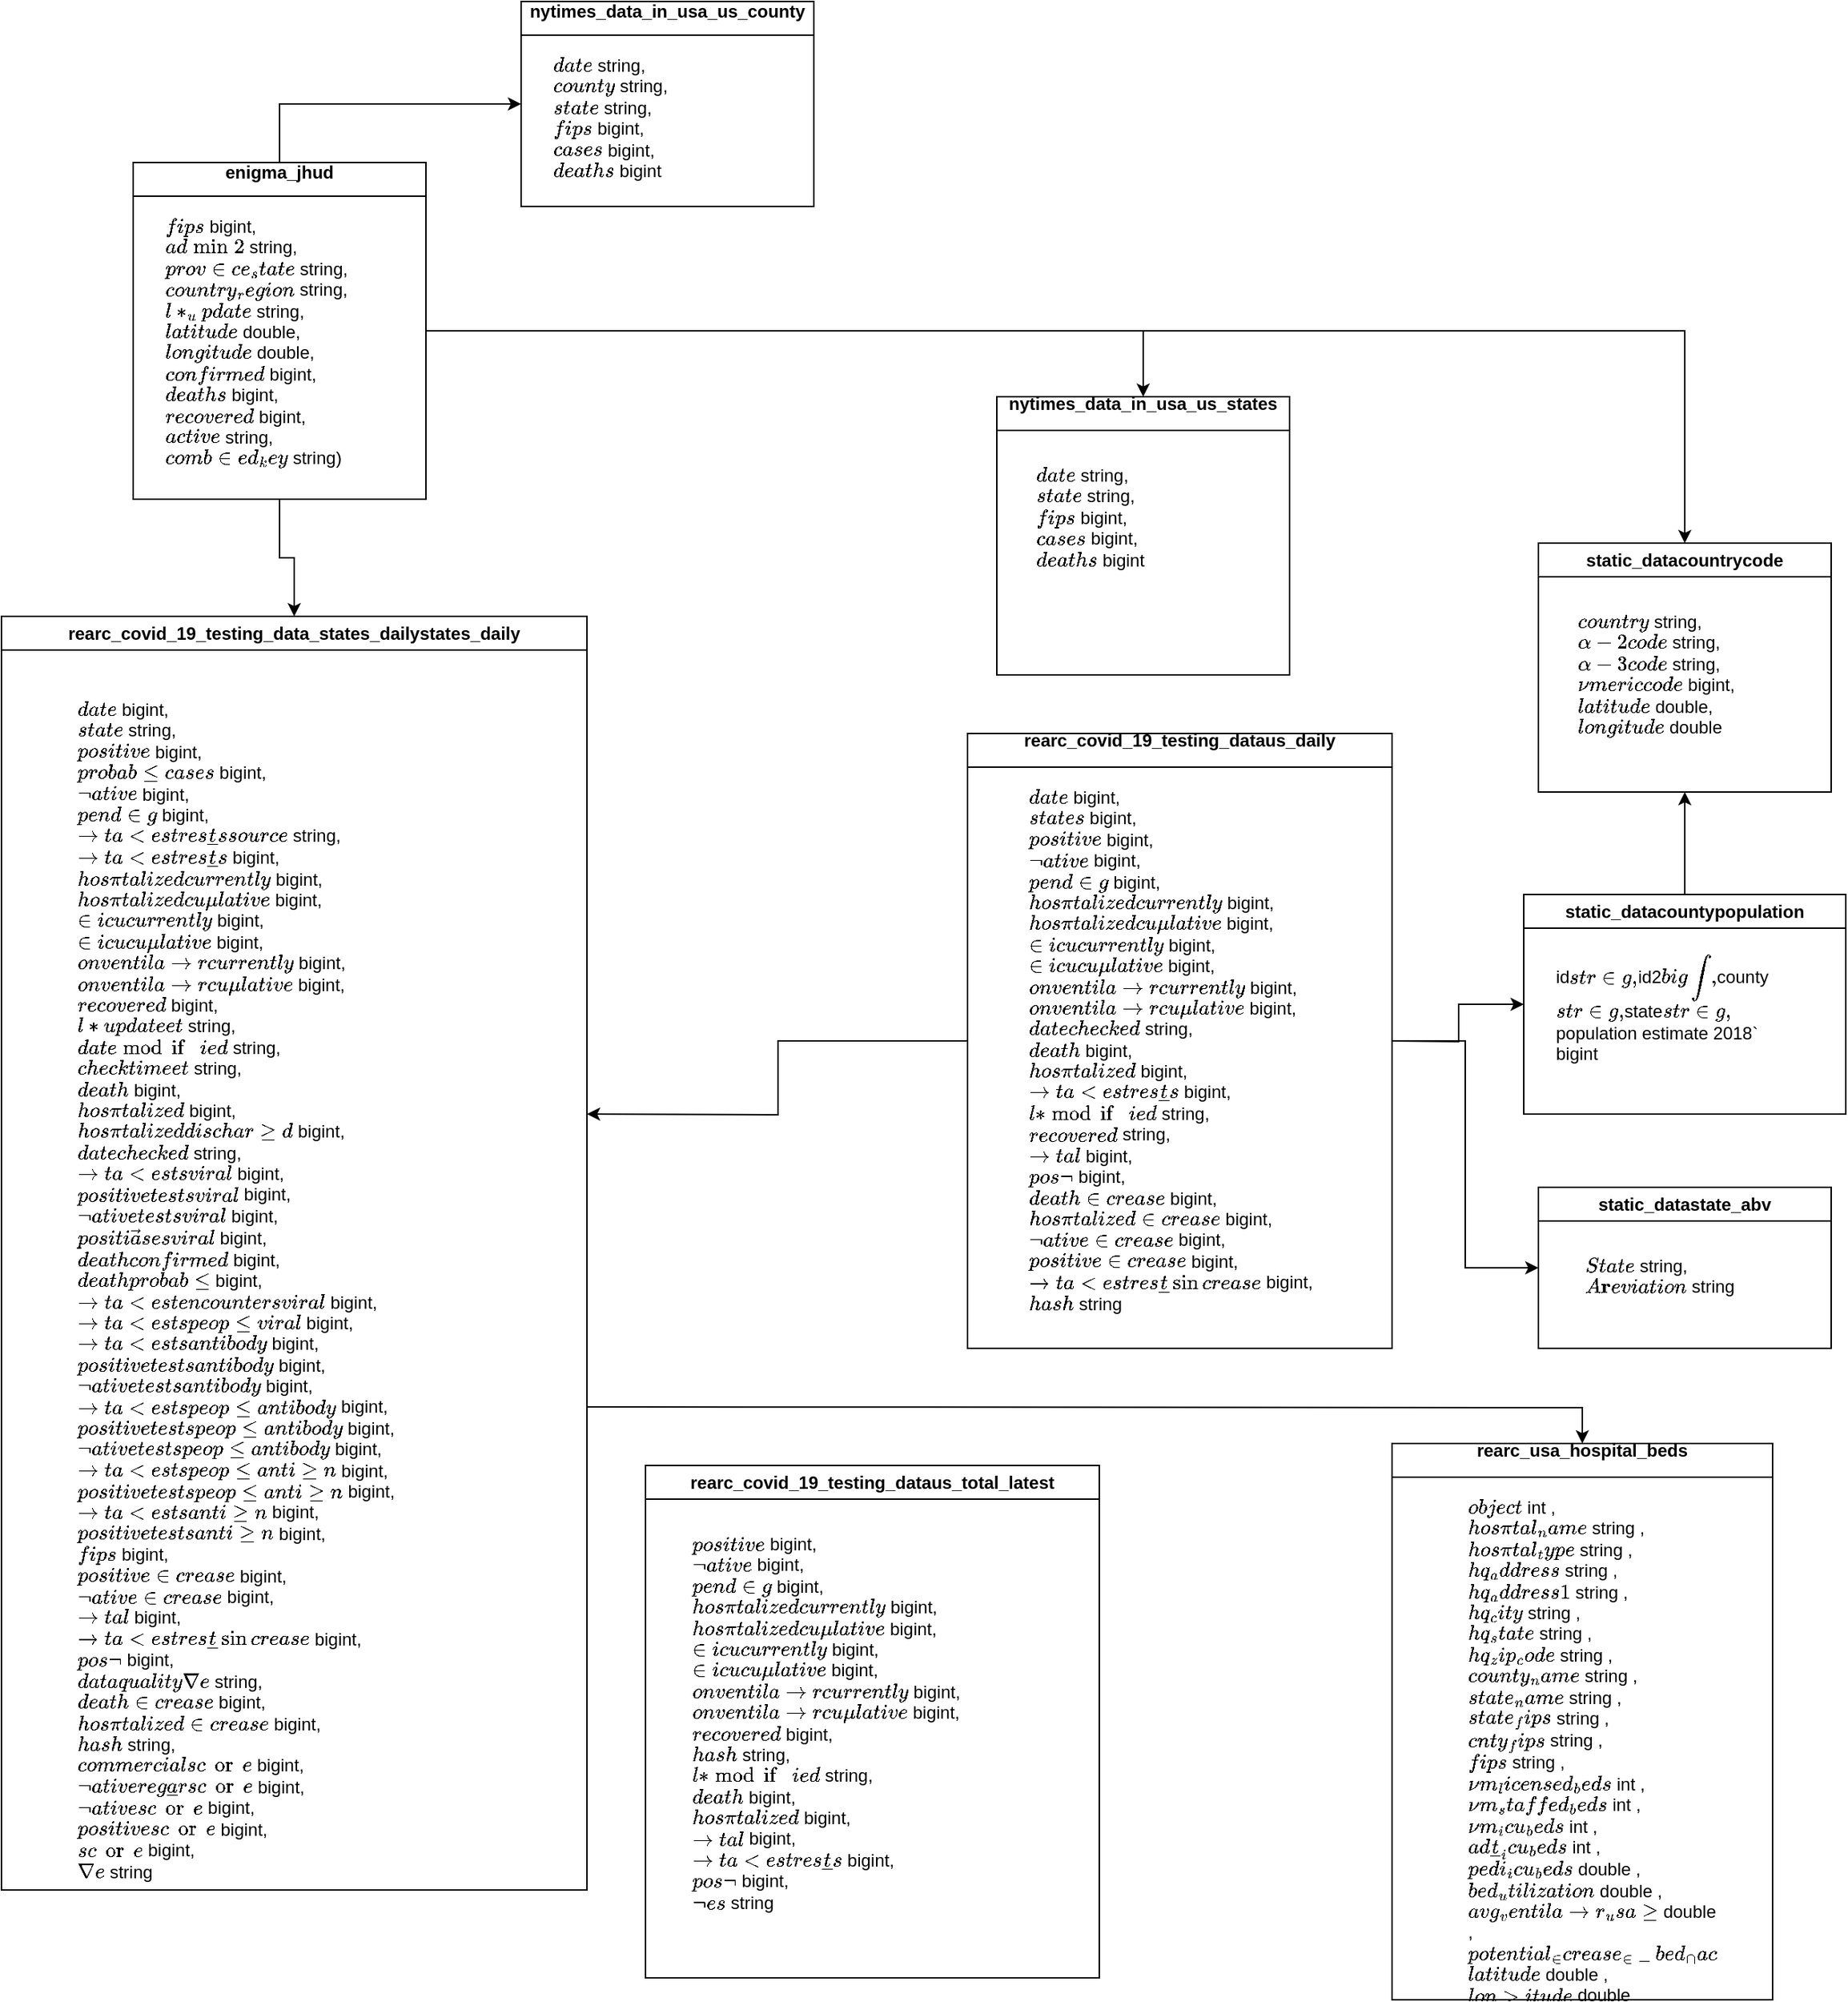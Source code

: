 <mxfile version="24.7.6">
  <diagram id="R2lEEEUBdFMjLlhIrx00" name="Page-1">
    <mxGraphModel dx="1695" dy="753" grid="1" gridSize="10" guides="1" tooltips="1" connect="1" arrows="1" fold="1" page="1" pageScale="1" pageWidth="850" pageHeight="1100" math="0" shadow="0" extFonts="Permanent Marker^https://fonts.googleapis.com/css?family=Permanent+Marker">
      <root>
        <mxCell id="0" />
        <mxCell id="1" parent="0" />
        <mxCell id="t4iBaf86HQNA4ZAkcv5S-18" style="edgeStyle=orthogonalEdgeStyle;rounded=0;orthogonalLoop=1;jettySize=auto;html=1;exitX=0.5;exitY=0;exitDx=0;exitDy=0;entryX=0;entryY=0.5;entryDx=0;entryDy=0;" edge="1" parent="1" source="t4iBaf86HQNA4ZAkcv5S-6" target="t4iBaf86HQNA4ZAkcv5S-10">
          <mxGeometry relative="1" as="geometry" />
        </mxCell>
        <mxCell id="t4iBaf86HQNA4ZAkcv5S-21" style="edgeStyle=orthogonalEdgeStyle;rounded=0;orthogonalLoop=1;jettySize=auto;html=1;exitX=1;exitY=0.5;exitDx=0;exitDy=0;entryX=0.5;entryY=0;entryDx=0;entryDy=0;" edge="1" parent="1" source="t4iBaf86HQNA4ZAkcv5S-6" target="t4iBaf86HQNA4ZAkcv5S-16">
          <mxGeometry relative="1" as="geometry" />
        </mxCell>
        <mxCell id="t4iBaf86HQNA4ZAkcv5S-42" style="edgeStyle=orthogonalEdgeStyle;rounded=0;orthogonalLoop=1;jettySize=auto;html=1;exitX=1;exitY=0.5;exitDx=0;exitDy=0;entryX=0.5;entryY=0;entryDx=0;entryDy=0;" edge="1" parent="1" source="t4iBaf86HQNA4ZAkcv5S-6" target="t4iBaf86HQNA4ZAkcv5S-38">
          <mxGeometry relative="1" as="geometry" />
        </mxCell>
        <mxCell id="t4iBaf86HQNA4ZAkcv5S-6" value="&lt;p style=&quot;margin-top:0in;margin-right:0in;margin-bottom:8.0pt;&lt;br/&gt;margin-left:0in;text-indent:0in;line-height:107%&quot; class=&quot;MsoNormal&quot;&gt;&lt;span style=&quot;font-family: Arial, sans-serif;&quot;&gt;enigma_jhud&lt;/span&gt;&lt;/p&gt;" style="swimlane;whiteSpace=wrap;html=1;" vertex="1" parent="1">
          <mxGeometry x="160" y="270" width="200" height="230" as="geometry" />
        </mxCell>
        <mxCell id="t4iBaf86HQNA4ZAkcv5S-9" value="`fips` bigint, &#xa; `admin2` string, &#xa; `province_state` string, &#xa; `country_region` string, &#xa; `last_update` string, &#xa; `latitude` double, &#xa; `longitude` double, &#xa; `confirmed` bigint, &#xa; `deaths` bigint, &#xa; `recovered` bigint, &#xa; `active` string, &#xa; `combined_key` string)" style="text;whiteSpace=wrap;html=1;" vertex="1" parent="t4iBaf86HQNA4ZAkcv5S-6">
          <mxGeometry x="20" y="30" width="160" height="200" as="geometry" />
        </mxCell>
        <mxCell id="t4iBaf86HQNA4ZAkcv5S-10" value="&lt;p style=&quot;margin-top:0in;margin-right:0in;margin-bottom:8.0pt;&lt;br/&gt;margin-left:0in;text-indent:0in;line-height:107%&quot; class=&quot;MsoNormal&quot;&gt;&lt;font face=&quot;Arial, sans-serif&quot;&gt;nytimes_data_in_usa_us_county&lt;/font&gt;&lt;br&gt;&lt;/p&gt;" style="swimlane;whiteSpace=wrap;html=1;" vertex="1" parent="1">
          <mxGeometry x="425" y="160" width="200" height="140" as="geometry" />
        </mxCell>
        <mxCell id="t4iBaf86HQNA4ZAkcv5S-11" value="`date` string, &lt;br/&gt; `county` string, &lt;br/&gt; `state` string, &lt;br/&gt; `fips` bigint, &lt;br/&gt; `cases` bigint, &lt;br/&gt; `deaths` bigint&amp;nbsp;" style="text;whiteSpace=wrap;html=1;" vertex="1" parent="t4iBaf86HQNA4ZAkcv5S-10">
          <mxGeometry x="20" y="30" width="160" height="130" as="geometry" />
        </mxCell>
        <mxCell id="t4iBaf86HQNA4ZAkcv5S-16" value="nytimes_data_in_usa_us_states&lt;div&gt;&lt;br/&gt;&lt;/div&gt;" style="swimlane;whiteSpace=wrap;html=1;" vertex="1" parent="1">
          <mxGeometry x="750" y="430" width="200" height="190" as="geometry" />
        </mxCell>
        <mxCell id="t4iBaf86HQNA4ZAkcv5S-19" value="`date` string, &#xa; `state` string, &#xa; `fips` bigint, &#xa; `cases` bigint, &#xa; `deaths` bigint" style="text;whiteSpace=wrap;html=1;" vertex="1" parent="t4iBaf86HQNA4ZAkcv5S-16">
          <mxGeometry x="25" y="40" width="155" height="140" as="geometry" />
        </mxCell>
        <mxCell id="t4iBaf86HQNA4ZAkcv5S-45" style="edgeStyle=orthogonalEdgeStyle;rounded=0;orthogonalLoop=1;jettySize=auto;html=1;entryX=0;entryY=0.5;entryDx=0;entryDy=0;" edge="1" parent="1" target="t4iBaf86HQNA4ZAkcv5S-36">
          <mxGeometry relative="1" as="geometry">
            <mxPoint x="1020" y="870" as="sourcePoint" />
          </mxGeometry>
        </mxCell>
        <mxCell id="t4iBaf86HQNA4ZAkcv5S-46" style="edgeStyle=orthogonalEdgeStyle;rounded=0;orthogonalLoop=1;jettySize=auto;html=1;exitX=1;exitY=0.5;exitDx=0;exitDy=0;entryX=0;entryY=0.5;entryDx=0;entryDy=0;" edge="1" parent="1" source="t4iBaf86HQNA4ZAkcv5S-22" target="t4iBaf86HQNA4ZAkcv5S-32">
          <mxGeometry relative="1" as="geometry" />
        </mxCell>
        <mxCell id="t4iBaf86HQNA4ZAkcv5S-47" style="edgeStyle=orthogonalEdgeStyle;rounded=0;orthogonalLoop=1;jettySize=auto;html=1;exitX=0;exitY=0.5;exitDx=0;exitDy=0;" edge="1" parent="1" source="t4iBaf86HQNA4ZAkcv5S-22">
          <mxGeometry relative="1" as="geometry">
            <mxPoint x="470" y="920" as="targetPoint" />
          </mxGeometry>
        </mxCell>
        <mxCell id="t4iBaf86HQNA4ZAkcv5S-22" value="rearc_covid_19_testing_dataus_daily&lt;div&gt;&lt;br/&gt;&lt;/div&gt;" style="swimlane;whiteSpace=wrap;html=1;" vertex="1" parent="1">
          <mxGeometry x="730" y="660" width="290" height="420" as="geometry" />
        </mxCell>
        <mxCell id="t4iBaf86HQNA4ZAkcv5S-23" value="`date` bigint, &#xa; `states` bigint, &#xa; `positive` bigint, &#xa; `negative` bigint, &#xa; `pending` bigint, &#xa; `hospitalizedcurrently` bigint, &#xa; `hospitalizedcumulative` bigint, &#xa; `inicucurrently` bigint, &#xa; `inicucumulative` bigint, &#xa; `onventilatorcurrently` bigint, &#xa; `onventilatorcumulative` bigint, &#xa; `datechecked` string, &#xa; `death` bigint, &#xa; `hospitalized` bigint, &#xa; `totaltestresults` bigint, &#xa; `lastmodified` string, &#xa; `recovered` string, &#xa; `total` bigint, &#xa; `posneg` bigint, &#xa; `deathincrease` bigint, &#xa; `hospitalizedincrease` bigint, &#xa; `negativeincrease` bigint, &#xa; `positiveincrease` bigint, &#xa; `totaltestresultsincrease` bigint, &#xa; `hash` string" style="text;whiteSpace=wrap;html=1;" vertex="1" parent="t4iBaf86HQNA4ZAkcv5S-22">
          <mxGeometry x="40" y="30" width="200" height="380" as="geometry" />
        </mxCell>
        <mxCell id="t4iBaf86HQNA4ZAkcv5S-41" style="edgeStyle=orthogonalEdgeStyle;rounded=0;orthogonalLoop=1;jettySize=auto;html=1;exitX=1;exitY=0.5;exitDx=0;exitDy=0;entryX=0.5;entryY=0;entryDx=0;entryDy=0;" edge="1" parent="1" target="t4iBaf86HQNA4ZAkcv5S-28">
          <mxGeometry relative="1" as="geometry">
            <mxPoint x="470" y="1120" as="sourcePoint" />
            <mxPoint x="1060" y="1635" as="targetPoint" />
          </mxGeometry>
        </mxCell>
        <mxCell id="t4iBaf86HQNA4ZAkcv5S-25" value="rearc_covid_19_testing_data_states_dailystates_daily" style="swimlane;whiteSpace=wrap;html=1;" vertex="1" parent="1">
          <mxGeometry x="70" y="580" width="400" height="870" as="geometry" />
        </mxCell>
        <mxCell id="t4iBaf86HQNA4ZAkcv5S-26" value="`date` bigint, &lt;br&gt; `state` string, &lt;br&gt; `positive` bigint, &lt;br&gt; `probablecases` bigint, &lt;br&gt; `negative` bigint, &lt;br&gt; `pending` bigint, &lt;br&gt; `totaltestresultssource` string, &lt;br&gt; `totaltestresults` bigint, &lt;br&gt; `hospitalizedcurrently` bigint, &lt;br&gt; `hospitalizedcumulative` bigint, &lt;br&gt; `inicucurrently` bigint, &lt;br&gt; `inicucumulative` bigint, &lt;br&gt; `onventilatorcurrently` bigint, &lt;br&gt; `onventilatorcumulative` bigint, &lt;br&gt; `recovered` bigint, &lt;br&gt; `lastupdateet` string, &lt;br&gt; `datemodified` string, &lt;br&gt; `checktimeet` string, &lt;br&gt; `death` bigint, &lt;br&gt; `hospitalized` bigint, &lt;br&gt; `hospitalizeddischarged` bigint, &lt;br&gt; `datechecked` string, &lt;br&gt; `totaltestsviral` bigint, &lt;br&gt; `positivetestsviral` bigint, &lt;br&gt; `negativetestsviral` bigint, &lt;br&gt; `positivecasesviral` bigint, &lt;br&gt; `deathconfirmed` bigint, &lt;br&gt; `deathprobable` bigint, &lt;br&gt; `totaltestencountersviral` bigint, &lt;br&gt; `totaltestspeopleviral` bigint, &lt;br&gt; `totaltestsantibody` bigint, &lt;br&gt; `positivetestsantibody` bigint, &lt;br&gt; `negativetestsantibody` bigint, &lt;br&gt; `totaltestspeopleantibody` bigint, &lt;br&gt; `positivetestspeopleantibody` bigint, &lt;br&gt; `negativetestspeopleantibody` bigint, &lt;br&gt; `totaltestspeopleantigen` bigint, &lt;br&gt; `positivetestspeopleantigen` bigint, &lt;br&gt; `totaltestsantigen` bigint, &lt;br&gt; `positivetestsantigen` bigint, &lt;br&gt; `fips` bigint, &lt;br&gt; `positiveincrease` bigint, &lt;br&gt; `negativeincrease` bigint, &lt;br&gt; `total` bigint,&lt;div&gt;`totaltestresultsincrease` bigint,&lt;br&gt;`posneg` bigint,&lt;br&gt;`dataqualitygrade` string,&lt;br&gt;`deathincrease` bigint,&lt;br&gt;`hospitalizedincrease` bigint,&lt;br&gt;`hash` string,&lt;br&gt;`commercialscore` bigint,&lt;br&gt;`negativeregularscore` bigint,&lt;br&gt;`negativescore` bigint,&lt;br&gt;`positivescore` bigint,&lt;br&gt;`score` bigint,&lt;br&gt;`grade` string&lt;br&gt;&lt;/div&gt;" style="text;whiteSpace=wrap;html=1;" vertex="1" parent="t4iBaf86HQNA4ZAkcv5S-25">
          <mxGeometry x="50" y="50" width="230" height="660" as="geometry" />
        </mxCell>
        <mxCell id="t4iBaf86HQNA4ZAkcv5S-28" value="rearc_usa_hospital_beds&lt;div&gt;&lt;br/&gt;&lt;/div&gt;" style="swimlane;whiteSpace=wrap;html=1;" vertex="1" parent="1">
          <mxGeometry x="1020" y="1145" width="260" height="380" as="geometry" />
        </mxCell>
        <mxCell id="t4iBaf86HQNA4ZAkcv5S-29" value="`objectid` int , &lt;br&gt; `hospital_name` string , &lt;br&gt; `hospital_type` string , &lt;br&gt; `hq_address` string , &lt;br&gt; `hq_address1` string , &lt;br&gt; `hq_city` string , &lt;br&gt; `hq_state` string , &lt;br&gt; `hq_zip_code` string , &lt;br&gt; `county_name` string , &lt;br&gt; `state_name` string , &lt;br&gt; `state_fips` string ,&lt;div&gt;`cnty_fips` string , &lt;br/&gt; `fips` string , &lt;br/&gt; `num_licensed_beds` int , &lt;br/&gt; `num_staffed_beds` int , &lt;br/&gt; `num_icu_beds` int , &lt;br/&gt; `adult_icu_beds` int , &lt;br/&gt; `pedi_icu_beds` double , &lt;br/&gt; `bed_utilization` double , &lt;br/&gt; `avg_ventilator_usage` double , &lt;br/&gt; `potential_increase_in_bed_capac` &lt;br/&gt; `latitude` double , &lt;br/&gt; `longtitude` double&amp;nbsp;&amp;nbsp;&lt;br&gt;&lt;/div&gt;" style="text;whiteSpace=wrap;html=1;" vertex="1" parent="t4iBaf86HQNA4ZAkcv5S-28">
          <mxGeometry x="50" y="30" width="160" height="350" as="geometry" />
        </mxCell>
        <mxCell id="t4iBaf86HQNA4ZAkcv5S-30" value="&lt;div&gt;&lt;br&gt;&lt;/div&gt;rearc_covid_19_testing_dataus_total_latest&lt;div&gt;&lt;br&gt;&lt;/div&gt;" style="swimlane;whiteSpace=wrap;html=1;" vertex="1" parent="1">
          <mxGeometry x="510" y="1160" width="310" height="350" as="geometry" />
        </mxCell>
        <mxCell id="t4iBaf86HQNA4ZAkcv5S-31" value="`positive` bigint, &#xa; `negative` bigint, &#xa; `pending` bigint, &#xa; `hospitalizedcurrently` bigint, &#xa; `hospitalizedcumulative` bigint, &#xa; `inicucurrently` bigint, &#xa; `inicucumulative` bigint, &#xa; `onventilatorcurrently` bigint, &#xa; `onventilatorcumulative` bigint, &#xa; `recovered` bigint, &#xa; `hash` string, &#xa; `lastmodified` string, &#xa; `death` bigint, &#xa; `hospitalized` bigint, &#xa; `total` bigint, &#xa; `totaltestresults` bigint, &#xa; `posneg` bigint, &#xa; `notes` string" style="text;whiteSpace=wrap;html=1;" vertex="1" parent="t4iBaf86HQNA4ZAkcv5S-30">
          <mxGeometry x="30" y="40" width="200" height="260" as="geometry" />
        </mxCell>
        <mxCell id="t4iBaf86HQNA4ZAkcv5S-32" value="static_datastate_abv" style="swimlane;whiteSpace=wrap;html=1;" vertex="1" parent="1">
          <mxGeometry x="1120" y="970" width="200" height="110" as="geometry" />
        </mxCell>
        <mxCell id="t4iBaf86HQNA4ZAkcv5S-33" value="`State` string, &#xa; `Abbreviation ` string" style="text;whiteSpace=wrap;html=1;" vertex="1" parent="t4iBaf86HQNA4ZAkcv5S-32">
          <mxGeometry x="30" y="40" width="140" height="50" as="geometry" />
        </mxCell>
        <mxCell id="t4iBaf86HQNA4ZAkcv5S-43" style="edgeStyle=orthogonalEdgeStyle;rounded=0;orthogonalLoop=1;jettySize=auto;html=1;exitX=0.5;exitY=0;exitDx=0;exitDy=0;entryX=0.5;entryY=1;entryDx=0;entryDy=0;" edge="1" parent="1" source="t4iBaf86HQNA4ZAkcv5S-36" target="t4iBaf86HQNA4ZAkcv5S-38">
          <mxGeometry relative="1" as="geometry" />
        </mxCell>
        <mxCell id="t4iBaf86HQNA4ZAkcv5S-36" value="static_datacountypopulation" style="swimlane;whiteSpace=wrap;html=1;" vertex="1" parent="1">
          <mxGeometry x="1110" y="770" width="220" height="150" as="geometry" />
        </mxCell>
        <mxCell id="t4iBaf86HQNA4ZAkcv5S-37" value="&#xa;id` string, &#xa; `id2` bigint, &#xa; `county` string, &#xa; `state` string, &#xa; `population estimate 2018` bigint&#xa;&#xa;" style="text;whiteSpace=wrap;html=1;" vertex="1" parent="t4iBaf86HQNA4ZAkcv5S-36">
          <mxGeometry x="20" y="20" width="170" height="85" as="geometry" />
        </mxCell>
        <mxCell id="t4iBaf86HQNA4ZAkcv5S-38" value="static_datacountrycode" style="swimlane;whiteSpace=wrap;html=1;" vertex="1" parent="1">
          <mxGeometry x="1120" y="530" width="200" height="170" as="geometry" />
        </mxCell>
        <mxCell id="t4iBaf86HQNA4ZAkcv5S-39" value="`country` string, &#xa; `alpha-2 code` string, &#xa; `alpha-3 code` string, &#xa; `numeric code` bigint, &#xa; `latitude` double, &#xa; `longitude` double" style="text;whiteSpace=wrap;html=1;" vertex="1" parent="t4iBaf86HQNA4ZAkcv5S-38">
          <mxGeometry x="25" y="40" width="150" height="110" as="geometry" />
        </mxCell>
        <mxCell id="t4iBaf86HQNA4ZAkcv5S-40" style="edgeStyle=orthogonalEdgeStyle;rounded=0;orthogonalLoop=1;jettySize=auto;html=1;exitX=0.5;exitY=1;exitDx=0;exitDy=0;entryX=0.5;entryY=0;entryDx=0;entryDy=0;" edge="1" parent="1" source="t4iBaf86HQNA4ZAkcv5S-9" target="t4iBaf86HQNA4ZAkcv5S-25">
          <mxGeometry relative="1" as="geometry" />
        </mxCell>
      </root>
    </mxGraphModel>
  </diagram>
</mxfile>
